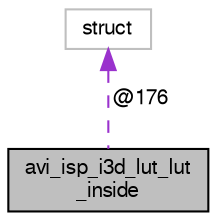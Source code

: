 digraph "avi_isp_i3d_lut_lut_inside"
{
  edge [fontname="FreeSans",fontsize="10",labelfontname="FreeSans",labelfontsize="10"];
  node [fontname="FreeSans",fontsize="10",shape=record];
  Node1 [label="avi_isp_i3d_lut_lut\l_inside",height=0.2,width=0.4,color="black", fillcolor="grey75", style="filled", fontcolor="black"];
  Node2 -> Node1 [dir="back",color="darkorchid3",fontsize="10",style="dashed",label=" @176" ,fontname="FreeSans"];
  Node2 [label="struct",height=0.2,width=0.4,color="grey75", fillcolor="white", style="filled"];
}
